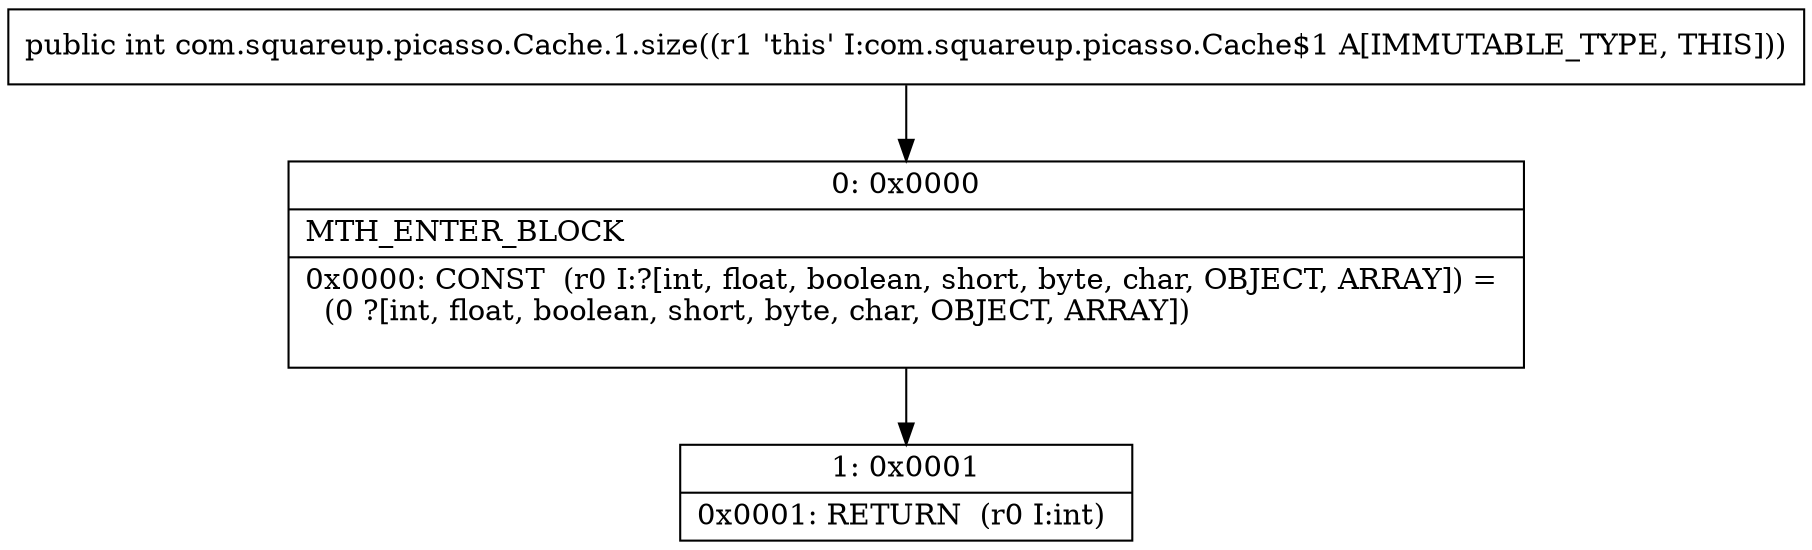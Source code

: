 digraph "CFG forcom.squareup.picasso.Cache.1.size()I" {
Node_0 [shape=record,label="{0\:\ 0x0000|MTH_ENTER_BLOCK\l|0x0000: CONST  (r0 I:?[int, float, boolean, short, byte, char, OBJECT, ARRAY]) = \l  (0 ?[int, float, boolean, short, byte, char, OBJECT, ARRAY])\l \l}"];
Node_1 [shape=record,label="{1\:\ 0x0001|0x0001: RETURN  (r0 I:int) \l}"];
MethodNode[shape=record,label="{public int com.squareup.picasso.Cache.1.size((r1 'this' I:com.squareup.picasso.Cache$1 A[IMMUTABLE_TYPE, THIS])) }"];
MethodNode -> Node_0;
Node_0 -> Node_1;
}

